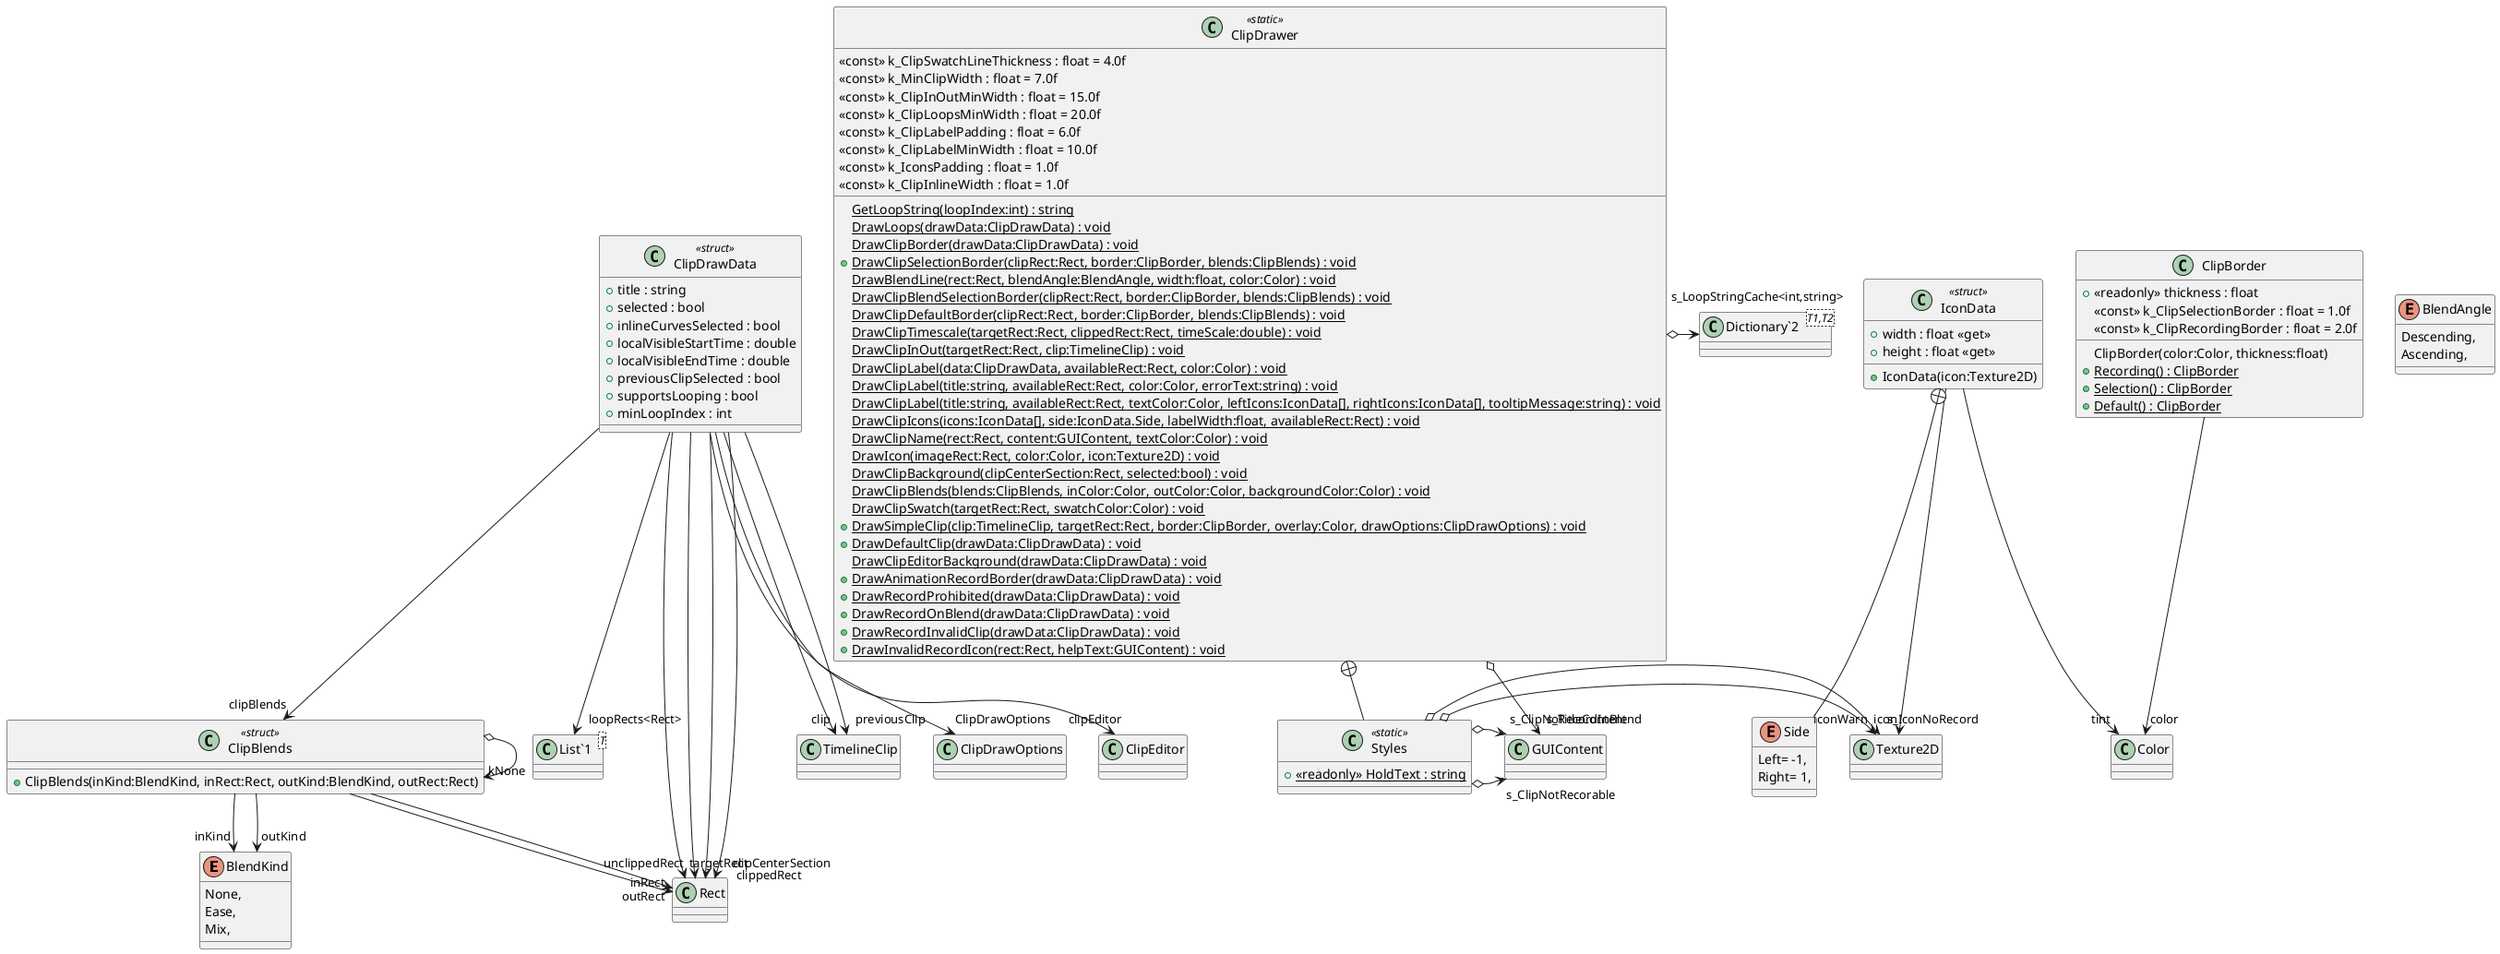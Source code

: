 @startuml
enum BlendKind {
    None,
    Ease,
    Mix,
}
enum BlendAngle {
    Descending,
    Ascending,
}
class IconData <<struct>> {
    + width : float <<get>>
    + height : float <<get>>
    + IconData(icon:Texture2D)
}
class ClipBorder {
    + <<readonly>> thickness : float
    ClipBorder(color:Color, thickness:float)
    <<const>> k_ClipSelectionBorder : float = 1.0f
    <<const>> k_ClipRecordingBorder : float = 2.0f
    + {static} Recording() : ClipBorder
    + {static} Selection() : ClipBorder
    + {static} Default() : ClipBorder
}
class ClipBlends <<struct>> {
    + ClipBlends(inKind:BlendKind, inRect:Rect, outKind:BlendKind, outRect:Rect)
}
class ClipDrawData <<struct>> {
    + title : string
    + selected : bool
    + inlineCurvesSelected : bool
    + localVisibleStartTime : double
    + localVisibleEndTime : double
    + previousClipSelected : bool
    + supportsLooping : bool
    + minLoopIndex : int
}
class ClipDrawer <<static>> {
    <<const>> k_ClipSwatchLineThickness : float = 4.0f
    <<const>> k_MinClipWidth : float = 7.0f
    <<const>> k_ClipInOutMinWidth : float = 15.0f
    <<const>> k_ClipLoopsMinWidth : float = 20.0f
    <<const>> k_ClipLabelPadding : float = 6.0f
    <<const>> k_ClipLabelMinWidth : float = 10.0f
    <<const>> k_IconsPadding : float = 1.0f
    <<const>> k_ClipInlineWidth : float = 1.0f
    {static} GetLoopString(loopIndex:int) : string
    {static} DrawLoops(drawData:ClipDrawData) : void
    {static} DrawClipBorder(drawData:ClipDrawData) : void
    + {static} DrawClipSelectionBorder(clipRect:Rect, border:ClipBorder, blends:ClipBlends) : void
    {static} DrawBlendLine(rect:Rect, blendAngle:BlendAngle, width:float, color:Color) : void
    {static} DrawClipBlendSelectionBorder(clipRect:Rect, border:ClipBorder, blends:ClipBlends) : void
    {static} DrawClipDefaultBorder(clipRect:Rect, border:ClipBorder, blends:ClipBlends) : void
    {static} DrawClipTimescale(targetRect:Rect, clippedRect:Rect, timeScale:double) : void
    {static} DrawClipInOut(targetRect:Rect, clip:TimelineClip) : void
    {static} DrawClipLabel(data:ClipDrawData, availableRect:Rect, color:Color) : void
    {static} DrawClipLabel(title:string, availableRect:Rect, color:Color, errorText:string) : void
    {static} DrawClipLabel(title:string, availableRect:Rect, textColor:Color, leftIcons:IconData[], rightIcons:IconData[], tooltipMessage:string) : void
    {static} DrawClipIcons(icons:IconData[], side:IconData.Side, labelWidth:float, availableRect:Rect) : void
    {static} DrawClipName(rect:Rect, content:GUIContent, textColor:Color) : void
    {static} DrawIcon(imageRect:Rect, color:Color, icon:Texture2D) : void
    {static} DrawClipBackground(clipCenterSection:Rect, selected:bool) : void
    {static} DrawClipBlends(blends:ClipBlends, inColor:Color, outColor:Color, backgroundColor:Color) : void
    {static} DrawClipSwatch(targetRect:Rect, swatchColor:Color) : void
    + {static} DrawSimpleClip(clip:TimelineClip, targetRect:Rect, border:ClipBorder, overlay:Color, drawOptions:ClipDrawOptions) : void
    + {static} DrawDefaultClip(drawData:ClipDrawData) : void
    {static} DrawClipEditorBackground(drawData:ClipDrawData) : void
    + {static} DrawAnimationRecordBorder(drawData:ClipDrawData) : void
    + {static} DrawRecordProhibited(drawData:ClipDrawData) : void
    + {static} DrawRecordOnBlend(drawData:ClipDrawData) : void
    + {static} DrawRecordInvalidClip(drawData:ClipDrawData) : void
    + {static} DrawInvalidRecordIcon(rect:Rect, helpText:GUIContent) : void
}
enum Side {
    Left= -1,
    Right= 1,
}
class "List`1"<T> {
}
class Styles <<static>> {
    + {static} <<readonly>> HoldText : string
}
class "Dictionary`2"<T1,T2> {
}
IconData --> "icon" Texture2D
IconData --> "tint" Color
ClipBorder --> "color" Color
ClipBlends --> "inKind" BlendKind
ClipBlends --> "inRect" Rect
ClipBlends --> "outKind" BlendKind
ClipBlends --> "outRect" Rect
ClipBlends o-> "kNone" ClipBlends
ClipDrawData --> "clip" TimelineClip
ClipDrawData --> "targetRect" Rect
ClipDrawData --> "unclippedRect" Rect
ClipDrawData --> "clippedRect" Rect
ClipDrawData --> "clipCenterSection" Rect
ClipDrawData --> "previousClip" TimelineClip
ClipDrawData --> "loopRects<Rect>" "List`1"
ClipDrawData --> "clipBlends" ClipBlends
ClipDrawData --> "ClipDrawOptions" ClipDrawOptions
ClipDrawData --> "clipEditor" ClipEditor
ClipDrawer o-> "s_TitleContent" GUIContent
ClipDrawer o-> "s_LoopStringCache<int,string>" "Dictionary`2"
IconData +-- Side
ClipDrawer +-- Styles
Styles o-> "iconWarn" Texture2D
Styles o-> "s_IconNoRecord" Texture2D
Styles o-> "s_ClipNotRecorable" GUIContent
Styles o-> "s_ClipNoRecordInBlend" GUIContent
@enduml
